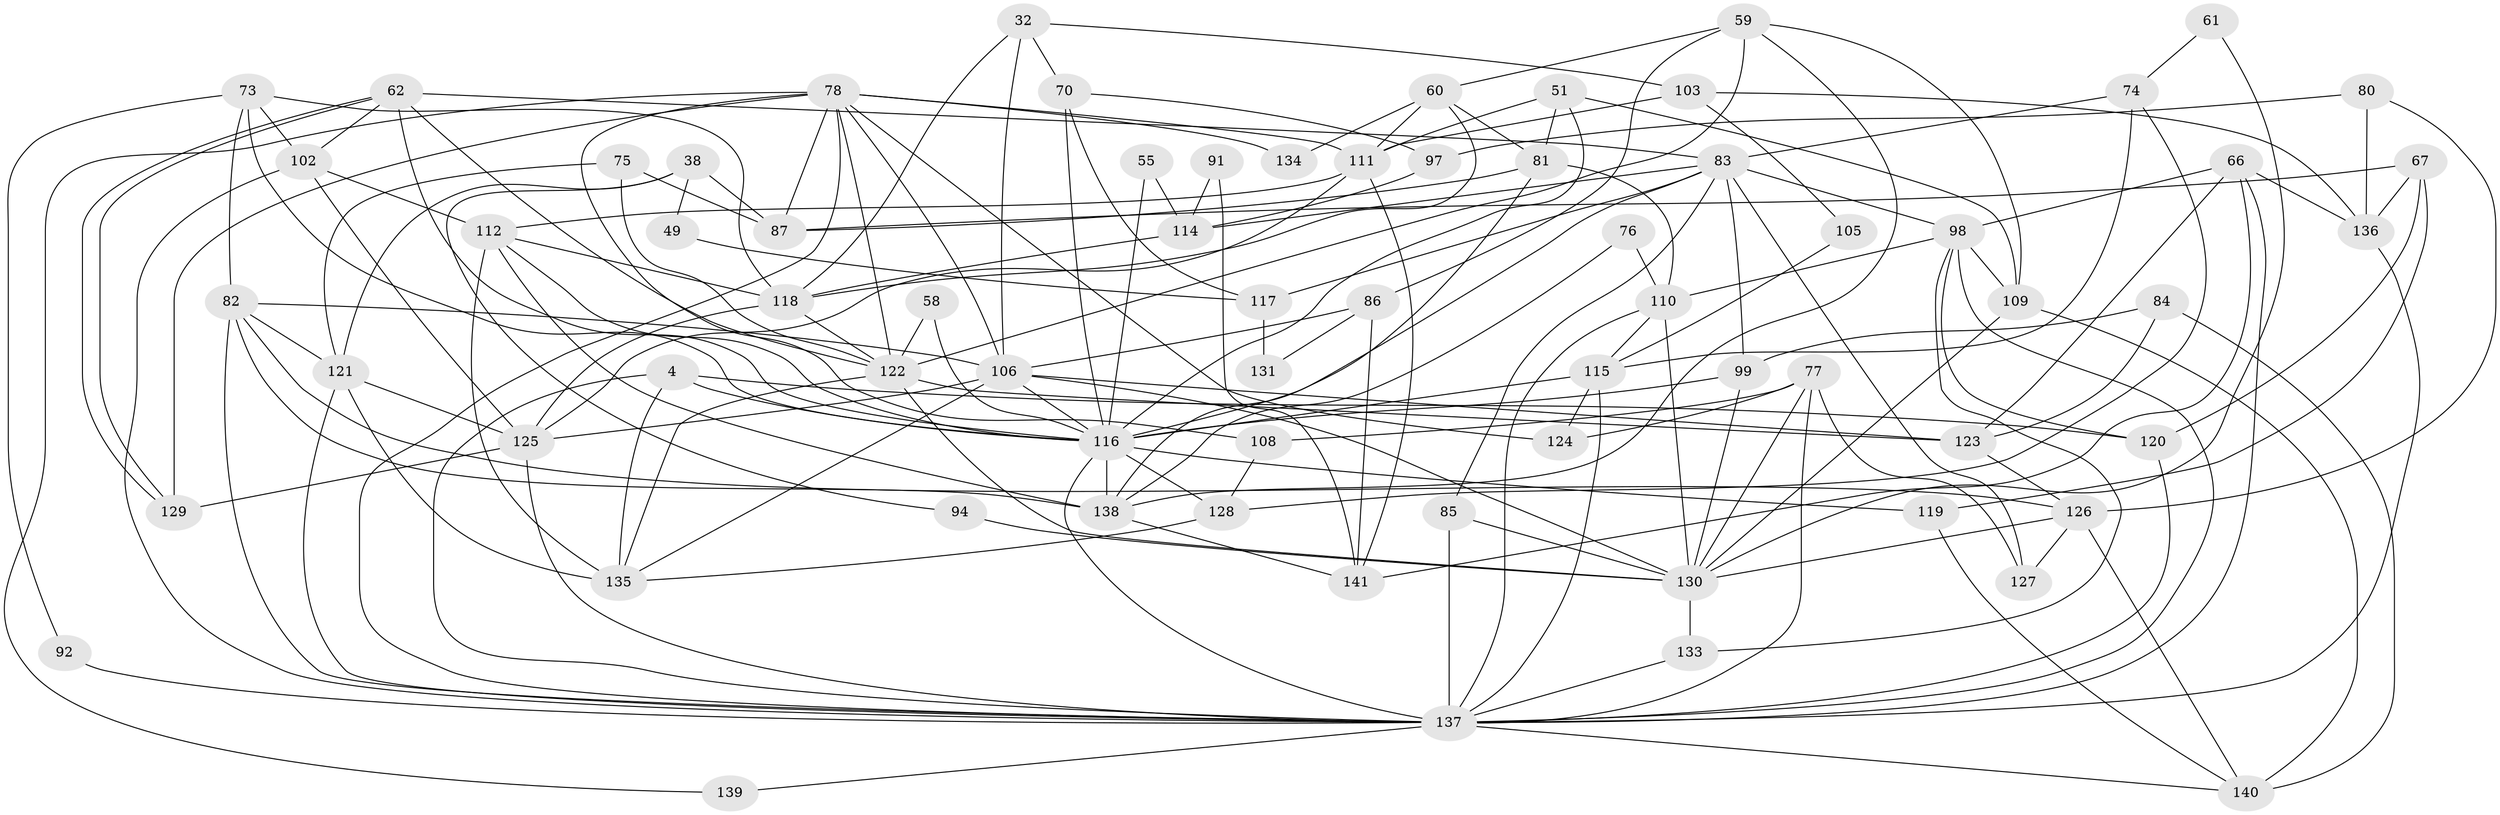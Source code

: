 // original degree distribution, {4: 0.2978723404255319, 3: 0.2127659574468085, 5: 0.22695035460992907, 6: 0.07801418439716312, 2: 0.14893617021276595, 9: 0.0070921985815602835, 7: 0.02127659574468085, 8: 0.0070921985815602835}
// Generated by graph-tools (version 1.1) at 2025/49/03/09/25 04:49:46]
// undirected, 70 vertices, 173 edges
graph export_dot {
graph [start="1"]
  node [color=gray90,style=filled];
  4;
  32;
  38;
  49;
  51;
  55;
  58;
  59 [super="+42+44"];
  60 [super="+30"];
  61;
  62 [super="+40+39"];
  66 [super="+50"];
  67 [super="+35"];
  70;
  73;
  74;
  75;
  76;
  77;
  78 [super="+20+22+57"];
  80;
  81;
  82 [super="+29+11"];
  83 [super="+1+28"];
  84;
  85;
  86;
  87 [super="+31"];
  91;
  92;
  94;
  97;
  98 [super="+24+93"];
  99;
  102;
  103;
  105;
  106 [super="+100+65"];
  108 [super="+63"];
  109;
  110 [super="+47+95"];
  111 [super="+96"];
  112 [super="+5+68"];
  114;
  115 [super="+101"];
  116 [super="+113+52+72"];
  117;
  118 [super="+7+88"];
  119;
  120 [super="+104"];
  121 [super="+14+34"];
  122 [super="+36+79"];
  123;
  124;
  125 [super="+12"];
  126 [super="+3+90"];
  127 [super="+15"];
  128;
  129;
  130 [super="+18+33"];
  131;
  133;
  134;
  135 [super="+25"];
  136 [super="+2"];
  137 [super="+132+71+54+107+89"];
  138 [super="+56"];
  139;
  140;
  141;
  4 -- 120 [weight=2];
  4 -- 135;
  4 -- 116;
  4 -- 137;
  32 -- 103;
  32 -- 70;
  32 -- 106;
  32 -- 118;
  38 -- 94;
  38 -- 49;
  38 -- 121;
  38 -- 87;
  49 -- 117;
  51 -- 81;
  51 -- 109;
  51 -- 111;
  51 -- 116;
  55 -- 116;
  55 -- 114;
  58 -- 116;
  58 -- 122;
  59 -- 109;
  59 -- 60;
  59 -- 138;
  59 -- 86;
  59 -- 122;
  60 -- 81;
  60 -- 134;
  60 -- 118;
  60 -- 111 [weight=2];
  61 -- 74;
  61 -- 130;
  62 -- 129;
  62 -- 129;
  62 -- 83 [weight=2];
  62 -- 102;
  62 -- 116 [weight=2];
  62 -- 122;
  66 -- 137;
  66 -- 98;
  66 -- 136;
  66 -- 123;
  66 -- 141;
  67 -- 87 [weight=2];
  67 -- 119;
  67 -- 136 [weight=2];
  67 -- 120;
  70 -- 97;
  70 -- 117;
  70 -- 116;
  73 -- 92;
  73 -- 102;
  73 -- 118;
  73 -- 82;
  73 -- 116;
  74 -- 128;
  74 -- 83;
  74 -- 115;
  75 -- 121;
  75 -- 87;
  75 -- 122;
  76 -- 138;
  76 -- 110;
  77 -- 124;
  77 -- 108;
  77 -- 127;
  77 -- 130;
  77 -- 137;
  78 -- 122;
  78 -- 134;
  78 -- 106 [weight=2];
  78 -- 87 [weight=3];
  78 -- 111;
  78 -- 129;
  78 -- 137 [weight=3];
  78 -- 139;
  78 -- 108;
  78 -- 124;
  80 -- 136;
  80 -- 97;
  80 -- 126;
  81 -- 110;
  81 -- 138;
  81 -- 87;
  82 -- 126 [weight=2];
  82 -- 106;
  82 -- 121;
  82 -- 138 [weight=2];
  82 -- 137;
  83 -- 114;
  83 -- 127;
  83 -- 117;
  83 -- 85;
  83 -- 99;
  83 -- 98 [weight=2];
  83 -- 116;
  84 -- 99;
  84 -- 140;
  84 -- 123;
  85 -- 137 [weight=3];
  85 -- 130;
  86 -- 141;
  86 -- 131;
  86 -- 106;
  91 -- 114;
  91 -- 141;
  92 -- 137;
  94 -- 130 [weight=2];
  97 -- 114;
  98 -- 120;
  98 -- 133;
  98 -- 109;
  98 -- 110;
  98 -- 137;
  99 -- 130;
  99 -- 116;
  102 -- 112;
  102 -- 125;
  102 -- 137;
  103 -- 111;
  103 -- 105;
  103 -- 136;
  105 -- 115;
  106 -- 116 [weight=2];
  106 -- 125;
  106 -- 123;
  106 -- 135;
  106 -- 130;
  108 -- 128;
  109 -- 130;
  109 -- 140;
  110 -- 130 [weight=3];
  110 -- 137;
  110 -- 115 [weight=2];
  111 -- 141;
  111 -- 125;
  111 -- 112;
  112 -- 116 [weight=2];
  112 -- 135 [weight=2];
  112 -- 118;
  112 -- 138 [weight=2];
  114 -- 118;
  115 -- 116 [weight=3];
  115 -- 124;
  115 -- 137 [weight=2];
  116 -- 128;
  116 -- 119;
  116 -- 137 [weight=2];
  116 -- 138;
  117 -- 131;
  118 -- 125;
  118 -- 122 [weight=2];
  119 -- 140;
  120 -- 137;
  121 -- 137;
  121 -- 125 [weight=2];
  121 -- 135;
  122 -- 130 [weight=3];
  122 -- 135;
  122 -- 123;
  123 -- 126;
  125 -- 129;
  125 -- 137;
  126 -- 140;
  126 -- 130 [weight=2];
  126 -- 127;
  128 -- 135;
  130 -- 133;
  133 -- 137;
  136 -- 137;
  137 -- 139;
  137 -- 140;
  138 -- 141;
}
